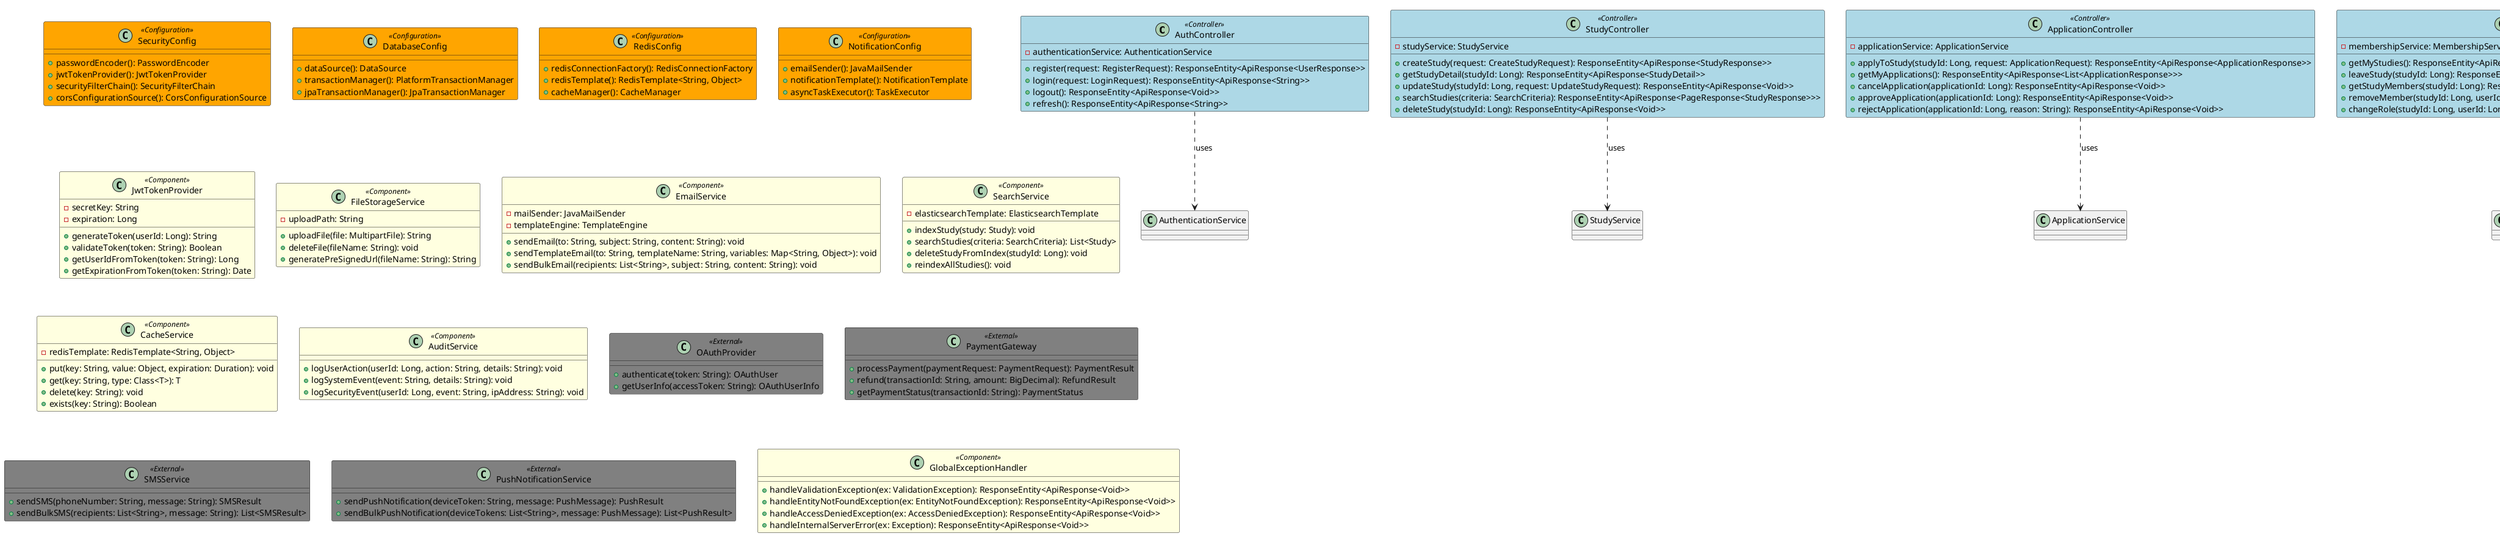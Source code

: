 @startuml
!define CONTROLLER class
!define CONFIGURATION class
!define COMPONENT class
!define EXTERNAL class

skinparam class {
    BackgroundColor<<Controller>> LightBlue
    BackgroundColor<<Configuration>> Orange
    BackgroundColor<<Component>> LightYellow
    BackgroundColor<<External>> Gray
}

' === 컨트롤러 계층 ===
CONTROLLER AuthController <<Controller>> {
    -authenticationService: AuthenticationService
    +register(request: RegisterRequest): ResponseEntity<ApiResponse<UserResponse>>
    +login(request: LoginRequest): ResponseEntity<ApiResponse<String>>
    +logout(): ResponseEntity<ApiResponse<Void>>
    +refresh(): ResponseEntity<ApiResponse<String>>
}

CONTROLLER StudyController <<Controller>> {
    -studyService: StudyService
    +createStudy(request: CreateStudyRequest): ResponseEntity<ApiResponse<StudyResponse>>
    +getStudyDetail(studyId: Long): ResponseEntity<ApiResponse<StudyDetail>>
    +updateStudy(studyId: Long, request: UpdateStudyRequest): ResponseEntity<ApiResponse<Void>>
    +searchStudies(criteria: SearchCriteria): ResponseEntity<ApiResponse<PageResponse<StudyResponse>>>
    +deleteStudy(studyId: Long): ResponseEntity<ApiResponse<Void>>
}

CONTROLLER ApplicationController <<Controller>> {
    -applicationService: ApplicationService
    +applyToStudy(studyId: Long, request: ApplicationRequest): ResponseEntity<ApiResponse<ApplicationResponse>>
    +getMyApplications(): ResponseEntity<ApiResponse<List<ApplicationResponse>>>
    +cancelApplication(applicationId: Long): ResponseEntity<ApiResponse<Void>>
    +approveApplication(applicationId: Long): ResponseEntity<ApiResponse<Void>>
    +rejectApplication(applicationId: Long, reason: String): ResponseEntity<ApiResponse<Void>>
}

CONTROLLER MemberController <<Controller>> {
    -membershipService: MembershipService
    +getMyStudies(): ResponseEntity<ApiResponse<List<StudyResponse>>>
    +leaveStudy(studyId: Long): ResponseEntity<ApiResponse<Void>>
    +getStudyMembers(studyId: Long): ResponseEntity<ApiResponse<List<MemberResponse>>>
    +removeMember(studyId: Long, userId: Long): ResponseEntity<ApiResponse<Void>>
    +changeRole(studyId: Long, userId: Long, role: MemberRole): ResponseEntity<ApiResponse<Void>>
}

CONTROLLER NotificationController <<Controller>> {
    -notificationService: NotificationService
    +getNotifications(): ResponseEntity<ApiResponse<List<NotificationResponse>>>
    +markAsRead(notificationId: Long): ResponseEntity<ApiResponse<Void>>
    +markAllAsRead(): ResponseEntity<ApiResponse<Void>>
    +getUnreadCount(): ResponseEntity<ApiResponse<Integer>>
}

CONTROLLER ScheduleController <<Controller>> {
    -scheduleService: ScheduleService
    +createSchedule(studyId: Long, request: CreateScheduleRequest): ResponseEntity<ApiResponse<ScheduleResponse>>
    +updateSchedule(scheduleId: Long, request: UpdateScheduleRequest): ResponseEntity<ApiResponse<Void>>
    +cancelSchedule(scheduleId: Long): ResponseEntity<ApiResponse<Void>>
    +getStudySchedules(studyId: Long): ResponseEntity<ApiResponse<List<ScheduleResponse>>>
}

CONTROLLER NoticeController <<Controller>> {
    -noticeService: NoticeService
    +postNotice(studyId: Long, request: PostNoticeRequest): ResponseEntity<ApiResponse<NoticeResponse>>
    +updateNotice(noticeId: Long, request: UpdateNoticeRequest): ResponseEntity<ApiResponse<Void>>
    +getStudyNotices(studyId: Long): ResponseEntity<ApiResponse<List<NoticeResponse>>>
    +pinNotice(noticeId: Long): ResponseEntity<ApiResponse<Void>>
    +archiveNotice(noticeId: Long): ResponseEntity<ApiResponse<Void>>
}

CONTROLLER AdminController <<Controller>> {
    -userService: UserService
    -moderationService: ModerationService
    +getUsers(criteria: SearchCriteria): ResponseEntity<ApiResponse<PageResponse<UserResponse>>>
    +suspendUser(userId: Long, reason: String): ResponseEntity<ApiResponse<Void>>
    +unsuspendUser(userId: Long): ResponseEntity<ApiResponse<Void>>
    +getPendingReports(): ResponseEntity<ApiResponse<List<Report>>>
    +processReport(reportId: Long): ResponseEntity<ApiResponse<Void>>
}

' === 설정 및 구성 ===
CONFIGURATION SecurityConfig <<Configuration>> {
    +passwordEncoder(): PasswordEncoder
    +jwtTokenProvider(): JwtTokenProvider
    +securityFilterChain(): SecurityFilterChain
    +corsConfigurationSource(): CorsConfigurationSource
}

CONFIGURATION DatabaseConfig <<Configuration>> {
    +dataSource(): DataSource
    +transactionManager(): PlatformTransactionManager
    +jpaTransactionManager(): JpaTransactionManager
}

CONFIGURATION RedisConfig <<Configuration>> {
    +redisConnectionFactory(): RedisConnectionFactory
    +redisTemplate(): RedisTemplate<String, Object>
    +cacheManager(): CacheManager
}

CONFIGURATION NotificationConfig <<Configuration>> {
    +emailSender(): JavaMailSender
    +notificationTemplate(): NotificationTemplate
    +asyncTaskExecutor(): TaskExecutor
}

' === 인프라 컴포넌트 ===
COMPONENT JwtTokenProvider <<Component>> {
    -secretKey: String
    -expiration: Long
    +generateToken(userId: Long): String
    +validateToken(token: String): Boolean
    +getUserIdFromToken(token: String): Long
    +getExpirationFromToken(token: String): Date
}

COMPONENT FileStorageService <<Component>> {
    -uploadPath: String
    +uploadFile(file: MultipartFile): String
    +deleteFile(fileName: String): void
    +generatePreSignedUrl(fileName: String): String
}

COMPONENT EmailService <<Component>> {
    -mailSender: JavaMailSender
    -templateEngine: TemplateEngine
    +sendEmail(to: String, subject: String, content: String): void
    +sendTemplateEmail(to: String, templateName: String, variables: Map<String, Object>): void
    +sendBulkEmail(recipients: List<String>, subject: String, content: String): void
}

COMPONENT SearchService <<Component>> {
    -elasticsearchTemplate: ElasticsearchTemplate
    +indexStudy(study: Study): void
    +searchStudies(criteria: SearchCriteria): List<Study>
    +deleteStudyFromIndex(studyId: Long): void
    +reindexAllStudies(): void
}

COMPONENT CacheService <<Component>> {
    -redisTemplate: RedisTemplate<String, Object>
    +put(key: String, value: Object, expiration: Duration): void
    +get(key: String, type: Class<T>): T
    +delete(key: String): void
    +exists(key: String): Boolean
}

COMPONENT AuditService <<Component>> {
    +logUserAction(userId: Long, action: String, details: String): void
    +logSystemEvent(event: String, details: String): void
    +logSecurityEvent(userId: Long, event: String, ipAddress: String): void
}

' === 외부 시스템 인터페이스 ===
EXTERNAL OAuthProvider <<External>> {
    +authenticate(token: String): OAuthUser
    +getUserInfo(accessToken: String): OAuthUserInfo
}

EXTERNAL PaymentGateway <<External>> {
    +processPayment(paymentRequest: PaymentRequest): PaymentResult
    +refund(transactionId: String, amount: BigDecimal): RefundResult
    +getPaymentStatus(transactionId: String): PaymentStatus
}

EXTERNAL SMSService <<External>> {
    +sendSMS(phoneNumber: String, message: String): SMSResult
    +sendBulkSMS(recipients: List<String>, message: String): List<SMSResult>
}

EXTERNAL PushNotificationService <<External>> {
    +sendPushNotification(deviceToken: String, message: PushMessage): PushResult
    +sendBulkPushNotification(deviceTokens: List<String>, message: PushMessage): List<PushResult>
}

' === 예외 처리 ===
COMPONENT GlobalExceptionHandler <<Component>> {
    +handleValidationException(ex: ValidationException): ResponseEntity<ApiResponse<Void>>
    +handleEntityNotFoundException(ex: EntityNotFoundException): ResponseEntity<ApiResponse<Void>>
    +handleAccessDeniedException(ex: AccessDeniedException): ResponseEntity<ApiResponse<Void>>
    +handleInternalServerError(ex: Exception): ResponseEntity<ApiResponse<Void>>
}

' === 의존성 관계 ===
AuthController ..> AuthenticationService : uses
StudyController ..> StudyService : uses
ApplicationController ..> ApplicationService : uses
MemberController ..> MembershipService : uses
NotificationController ..> NotificationService : uses
ScheduleController ..> ScheduleService : uses
NoticeController ..> NoticeService : uses
AdminController ..> UserService : uses
AdminController ..> ModerationService : uses

@enduml
